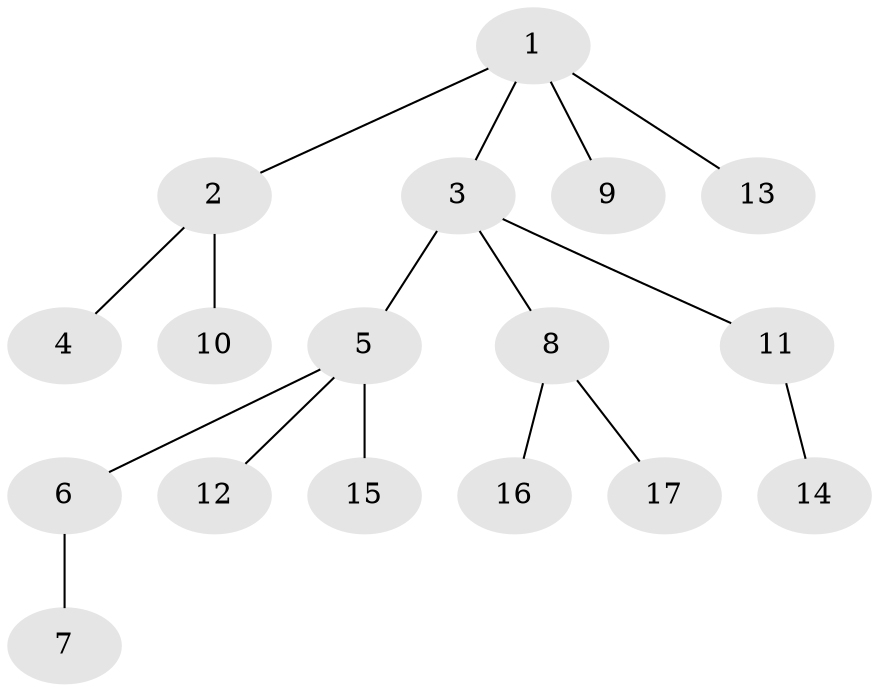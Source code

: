 // original degree distribution, {6: 0.03636363636363636, 3: 0.12727272727272726, 5: 0.01818181818181818, 2: 0.12727272727272726, 4: 0.10909090909090909, 1: 0.5818181818181818}
// Generated by graph-tools (version 1.1) at 2025/51/03/04/25 22:51:34]
// undirected, 17 vertices, 16 edges
graph export_dot {
  node [color=gray90,style=filled];
  1;
  2;
  3;
  4;
  5;
  6;
  7;
  8;
  9;
  10;
  11;
  12;
  13;
  14;
  15;
  16;
  17;
  1 -- 2 [weight=1.0];
  1 -- 3 [weight=1.0];
  1 -- 9 [weight=1.0];
  1 -- 13 [weight=1.0];
  2 -- 4 [weight=1.0];
  2 -- 10 [weight=1.0];
  3 -- 5 [weight=1.0];
  3 -- 8 [weight=1.0];
  3 -- 11 [weight=1.0];
  5 -- 6 [weight=1.0];
  5 -- 12 [weight=1.0];
  5 -- 15 [weight=1.0];
  6 -- 7 [weight=1.0];
  8 -- 16 [weight=1.0];
  8 -- 17 [weight=2.0];
  11 -- 14 [weight=1.0];
}
